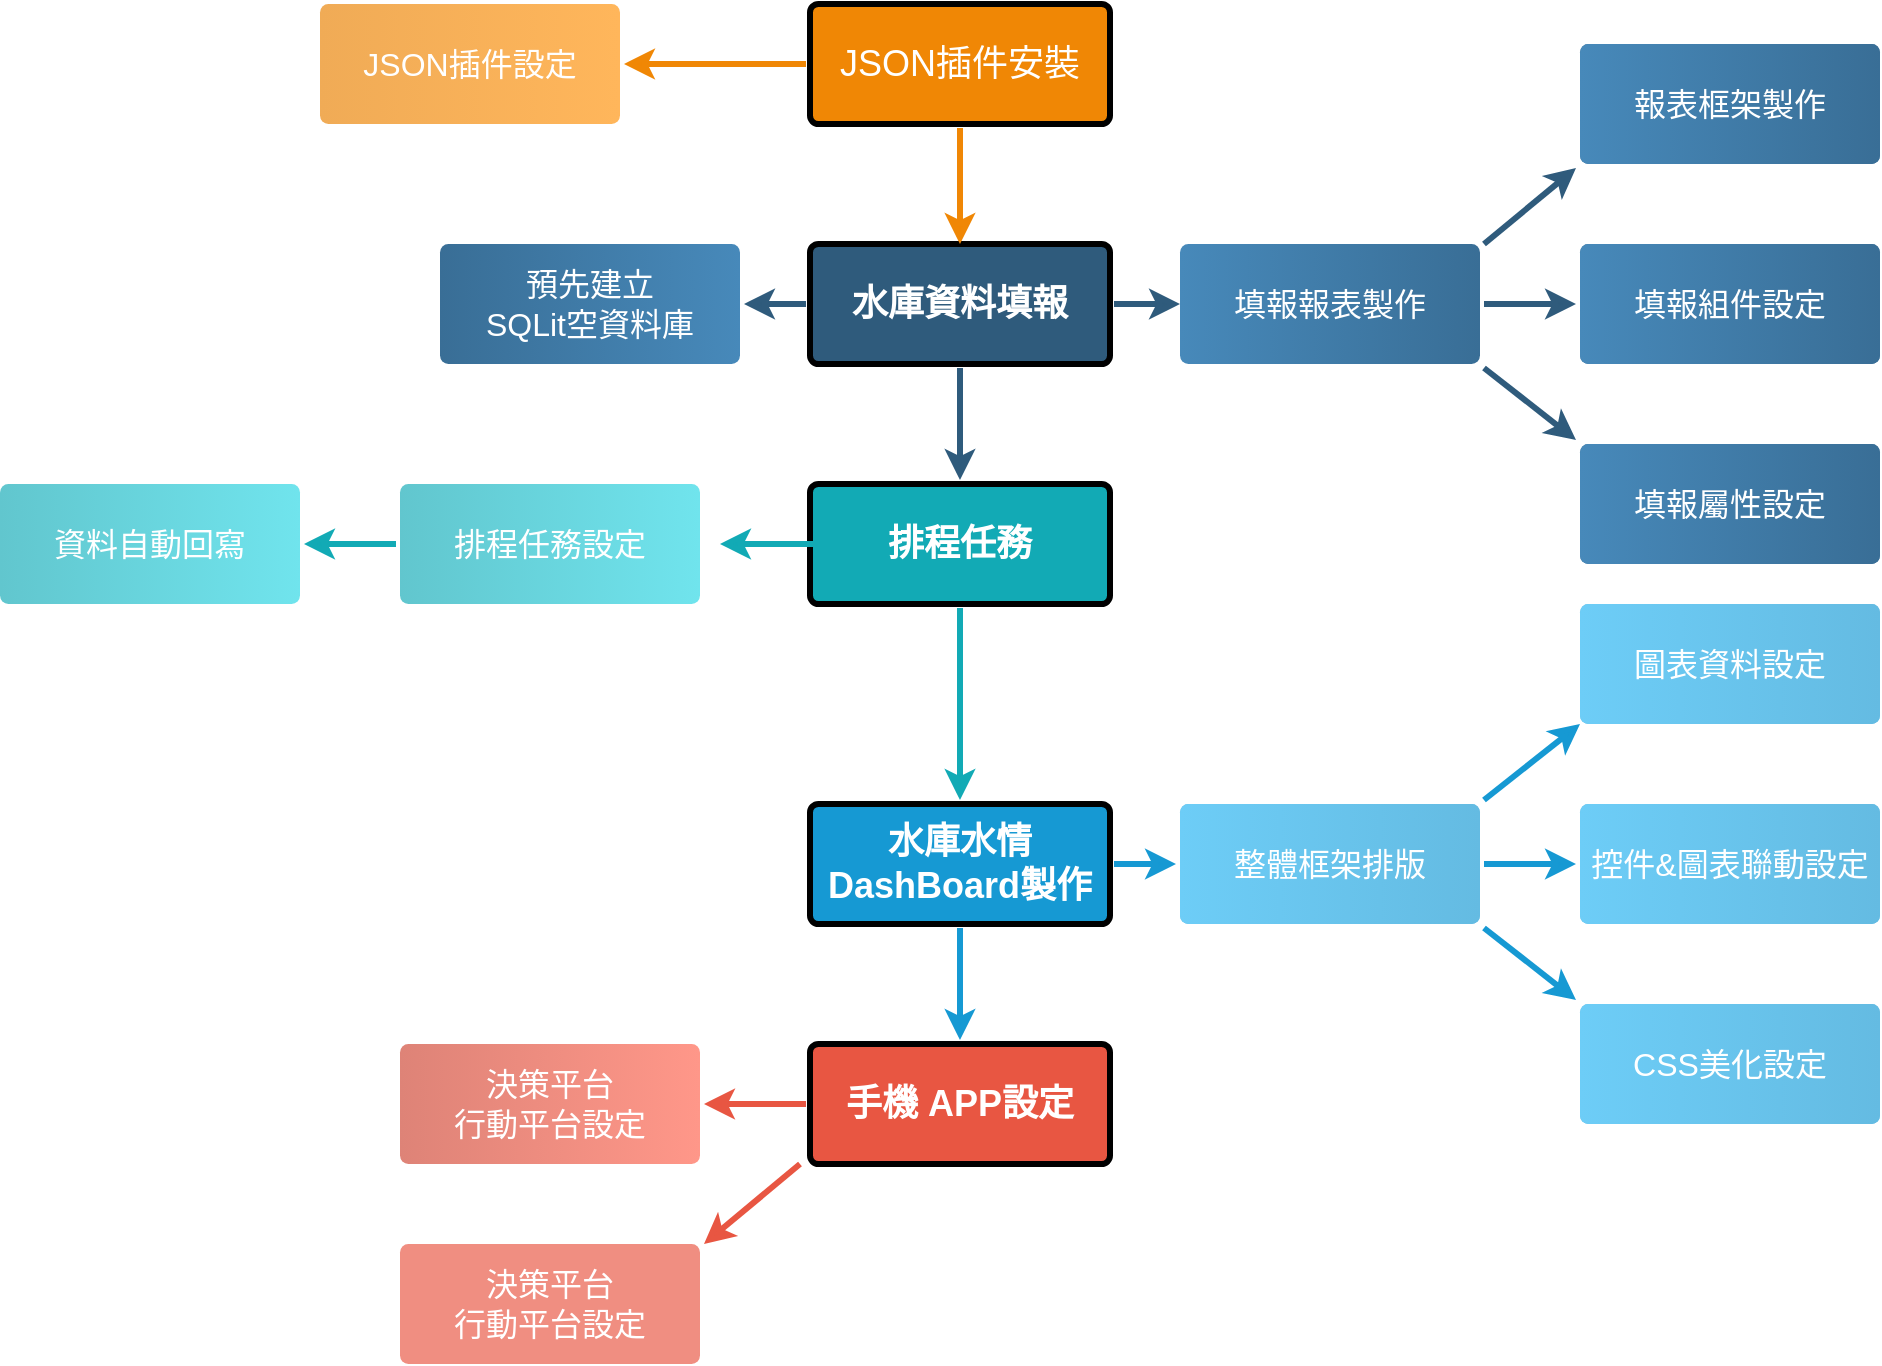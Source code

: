 <mxfile version="14.6.7" type="device"><diagram id="6a731a19-8d31-9384-78a2-239565b7b9f0" name="Page-1"><mxGraphModel dx="1102" dy="614" grid="1" gridSize="10" guides="1" tooltips="1" connect="1" arrows="1" fold="1" page="1" pageScale="1" pageWidth="1169" pageHeight="827" background="#ffffff" math="0" shadow="0"><root><mxCell id="0"/><mxCell id="1" parent="0"/><mxCell id="1745" value="" style="edgeStyle=none;rounded=0;jumpStyle=none;html=1;shadow=0;labelBackgroundColor=none;startArrow=none;startFill=0;endArrow=classic;endFill=1;jettySize=auto;orthogonalLoop=1;strokeColor=#2F5B7C;strokeWidth=3;fontFamily=Helvetica;fontSize=16;fontColor=#23445D;spacing=5;entryX=0.5;entryY=0;entryDx=0;entryDy=0;" parent="1" source="1764" target="1749" edge="1"><mxGeometry relative="1" as="geometry"><mxPoint x="760" y="220" as="sourcePoint"/></mxGeometry></mxCell><mxCell id="1747" value="" style="edgeStyle=none;rounded=0;jumpStyle=none;html=1;shadow=0;labelBackgroundColor=none;startArrow=none;startFill=0;endArrow=classic;endFill=1;jettySize=auto;orthogonalLoop=1;strokeWidth=3;fontFamily=Helvetica;fontSize=16;fontColor=#23445D;spacing=5;entryX=0.5;entryY=0;entryDx=0;entryDy=0;strokeColor=#12AAB5;" parent="1" source="1749" target="1760" edge="1"><mxGeometry relative="1" as="geometry"><mxPoint x="570" y="400" as="targetPoint"/></mxGeometry></mxCell><mxCell id="1749" value="排程任務" style="rounded=1;whiteSpace=wrap;html=1;shadow=0;labelBackgroundColor=none;strokeWidth=3;fontFamily=Helvetica;fontSize=18;fontColor=#FFFFFF;align=center;fontStyle=1;spacing=5;arcSize=7;perimeterSpacing=2;fillColor=#12AAB5;" parent="1" vertex="1"><mxGeometry x="495" y="280" width="150" height="60" as="geometry"/></mxCell><mxCell id="1750" value="" style="edgeStyle=none;rounded=1;jumpStyle=none;html=1;shadow=0;labelBackgroundColor=none;startArrow=none;startFill=0;jettySize=auto;orthogonalLoop=1;strokeWidth=3;fontFamily=Helvetica;fontSize=14;fontColor=#FFFFFF;spacing=5;fontStyle=1;fillColor=#b0e3e6;exitX=0.5;exitY=1;exitDx=0;exitDy=0;entryX=0.5;entryY=0;entryDx=0;entryDy=0;strokeColor=#1699D3;" parent="1" source="1760" target="1753" edge="1"><mxGeometry relative="1" as="geometry"><mxPoint x="570" y="520" as="sourcePoint"/><Array as="points"/></mxGeometry></mxCell><mxCell id="1752" value="" style="edgeStyle=none;rounded=1;jumpStyle=none;html=1;shadow=0;labelBackgroundColor=none;startArrow=none;startFill=0;jettySize=auto;orthogonalLoop=1;strokeColor=#E85642;strokeWidth=3;fontFamily=Helvetica;fontSize=14;fontColor=#FFFFFF;spacing=5;fontStyle=1;fillColor=#b0e3e6;entryX=1;entryY=0.5;entryDx=0;entryDy=0;exitX=0;exitY=0.5;exitDx=0;exitDy=0;" parent="1" source="1753" target="1754" edge="1"><mxGeometry relative="1" as="geometry"><mxPoint x="490" y="558" as="sourcePoint"/><mxPoint x="440" y="522" as="targetPoint"/></mxGeometry></mxCell><mxCell id="1753" value="手機 APP設定" style="rounded=1;whiteSpace=wrap;html=1;shadow=0;labelBackgroundColor=none;strokeWidth=3;fillColor=#e85642;fontFamily=Helvetica;fontSize=18;fontColor=#FFFFFF;align=center;spacing=5;fontStyle=1;arcSize=7;perimeterSpacing=2;" parent="1" vertex="1"><mxGeometry x="495" y="560" width="150" height="60" as="geometry"/></mxCell><mxCell id="1754" value="決策平台&lt;br&gt;行動平台設定" style="rounded=1;whiteSpace=wrap;html=1;shadow=0;labelBackgroundColor=none;strokeColor=none;strokeWidth=3;fontFamily=Helvetica;fontSize=16;fontColor=#FFFFFF;align=center;spacing=5;fontStyle=0;arcSize=7;perimeterSpacing=2;fillColor=#FF9789;gradientDirection=west;gradientColor=#DE8377;" parent="1" vertex="1"><mxGeometry x="290" y="560" width="150" height="60" as="geometry"/></mxCell><mxCell id="1759" value="" style="edgeStyle=none;rounded=0;jumpStyle=none;html=1;shadow=0;labelBackgroundColor=none;startArrow=none;startFill=0;endArrow=classic;endFill=1;jettySize=auto;orthogonalLoop=1;strokeColor=#1699D3;strokeWidth=3;fontFamily=Helvetica;fontSize=14;fontColor=#FFFFFF;spacing=5;" parent="1" source="1760" target="1761" edge="1"><mxGeometry relative="1" as="geometry"/></mxCell><mxCell id="1760" value="水庫水情DashBoard製作" style="rounded=1;whiteSpace=wrap;html=1;shadow=0;labelBackgroundColor=none;strokeWidth=3;fontFamily=Helvetica;fontSize=18;fontColor=#FFFFFF;align=center;spacing=5;fontStyle=1;arcSize=7;perimeterSpacing=2;fillColor=#1699D3;" parent="1" vertex="1"><mxGeometry x="495" y="440" width="150" height="60" as="geometry"/></mxCell><mxCell id="1761" value="整體框架排版" style="rounded=1;whiteSpace=wrap;html=1;shadow=0;labelBackgroundColor=none;strokeColor=none;strokeWidth=3;fillColor=#64bbe2;fontFamily=Helvetica;fontSize=14;fontColor=#FFFFFF;align=center;spacing=5;arcSize=7;perimeterSpacing=2;" parent="1" vertex="1"><mxGeometry x="680" y="440" width="150" height="60" as="geometry"/></mxCell><mxCell id="1764" value="水庫資料填報" style="rounded=1;whiteSpace=wrap;html=1;shadow=0;labelBackgroundColor=none;strokeWidth=3;fontFamily=Helvetica;fontSize=18;fontColor=#FFFFFF;align=center;spacing=5;fontStyle=1;arcSize=7;perimeterSpacing=2;fillColor=#2F5B7C;" parent="1" vertex="1"><mxGeometry x="495" y="160" width="150" height="60" as="geometry"/></mxCell><mxCell id="1766" value="" style="edgeStyle=none;rounded=0;jumpStyle=none;html=1;shadow=0;labelBackgroundColor=none;startArrow=none;startFill=0;endArrow=classic;endFill=1;jettySize=auto;orthogonalLoop=1;strokeColor=#F08705;strokeWidth=3;fontFamily=Helvetica;fontSize=14;fontColor=#FFFFFF;spacing=5;exitX=0;exitY=0.5;exitDx=0;exitDy=0;entryX=1;entryY=0.5;entryDx=0;entryDy=0;" parent="1" source="1767" target="9iynGiTtoXiNquHqY1pg-1779" edge="1"><mxGeometry relative="1" as="geometry"><mxPoint x="400" y="81" as="targetPoint"/></mxGeometry></mxCell><mxCell id="1767" value="JSON插件安裝" style="rounded=1;whiteSpace=wrap;html=1;shadow=0;labelBackgroundColor=none;strokeWidth=3;fontFamily=Helvetica;fontSize=18;fontColor=#FFFFFF;align=center;spacing=5;arcSize=7;perimeterSpacing=2;fillColor=#F08705;" parent="1" vertex="1"><mxGeometry x="495" y="40" width="150" height="60" as="geometry"/></mxCell><mxCell id="1768" value="" style="edgeStyle=none;rounded=0;jumpStyle=none;html=1;shadow=0;labelBackgroundColor=none;startArrow=none;startFill=0;endArrow=classic;endFill=1;jettySize=auto;orthogonalLoop=1;strokeColor=#F08705;strokeWidth=3;fontFamily=Helvetica;fontSize=14;fontColor=#FFFFFF;spacing=5;" parent="1" source="1767" edge="1"><mxGeometry relative="1" as="geometry"><mxPoint x="580" y="110" as="sourcePoint"/><mxPoint x="570" y="160" as="targetPoint"/><Array as="points"/></mxGeometry></mxCell><mxCell id="1776" value="排程任務設定" style="rounded=1;whiteSpace=wrap;html=1;shadow=0;labelBackgroundColor=none;strokeColor=none;strokeWidth=3;fontFamily=Helvetica;fontSize=16;fontColor=#FFFFFF;align=center;spacing=5;fontStyle=0;arcSize=7;perimeterSpacing=2;gradientDirection=west;gradientColor=#61C6CE;fillColor=#70E4ED;" parent="1" vertex="1"><mxGeometry x="290" y="280" width="150" height="60" as="geometry"/></mxCell><mxCell id="1777" value="" style="edgeStyle=none;rounded=1;jumpStyle=none;html=1;shadow=0;labelBackgroundColor=none;startArrow=none;startFill=0;jettySize=auto;orthogonalLoop=1;strokeColor=#12AAB5;strokeWidth=3;fontFamily=Helvetica;fontSize=14;fontColor=#FFFFFF;spacing=5;fontStyle=1;fillColor=#b0e3e6;exitX=0.045;exitY=0.5;exitDx=0;exitDy=0;exitPerimeter=0;" parent="1" source="1749" edge="1"><mxGeometry relative="1" as="geometry"><mxPoint x="490" y="310" as="sourcePoint"/><mxPoint x="450" y="310" as="targetPoint"/><Array as="points"/></mxGeometry></mxCell><mxCell id="1778" value="填報報表製作" style="rounded=1;whiteSpace=wrap;html=1;shadow=0;labelBackgroundColor=none;strokeColor=none;strokeWidth=3;fontFamily=Helvetica;fontSize=16;fontColor=#FFFFFF;align=center;spacing=5;fontStyle=0;arcSize=7;perimeterSpacing=2;gradientDirection=east;gradientColor=#396E96;fillColor=#4789BA;" parent="1" vertex="1"><mxGeometry x="680" y="160" width="150" height="60" as="geometry"/></mxCell><mxCell id="1779" value="" style="edgeStyle=none;rounded=1;jumpStyle=none;html=1;shadow=0;labelBackgroundColor=none;startArrow=none;startFill=0;jettySize=auto;orthogonalLoop=1;strokeWidth=3;fontFamily=Helvetica;fontSize=14;fontColor=#FFFFFF;spacing=5;fontStyle=1;fillColor=#b0e3e6;exitX=1;exitY=0.5;exitDx=0;exitDy=0;strokeColor=#2F5B7C;" parent="1" source="1764" edge="1"><mxGeometry relative="1" as="geometry"><mxPoint x="888.156" y="383.5" as="sourcePoint"/><mxPoint x="680" y="190" as="targetPoint"/><Array as="points"/></mxGeometry></mxCell><mxCell id="9iynGiTtoXiNquHqY1pg-1779" value="JSON插件設定" style="rounded=1;whiteSpace=wrap;html=1;shadow=0;labelBackgroundColor=none;strokeColor=none;strokeWidth=3;fontFamily=Helvetica;fontSize=16;fontColor=#FFFFFF;align=center;spacing=5;arcSize=7;perimeterSpacing=2;fillColor=#F0AB56;gradientColor=#FFB65B;gradientDirection=east;" vertex="1" parent="1"><mxGeometry x="250" y="40" width="150" height="60" as="geometry"/></mxCell><mxCell id="9iynGiTtoXiNquHqY1pg-1782" value="報表框架製作" style="rounded=1;whiteSpace=wrap;html=1;shadow=0;labelBackgroundColor=none;strokeColor=none;strokeWidth=3;fontFamily=Helvetica;fontSize=14;fontColor=#FFFFFF;align=center;spacing=5;fontStyle=0;arcSize=7;perimeterSpacing=2;fillColor=#396E96;gradientDirection=east;gradientColor=#396E96;" vertex="1" parent="1"><mxGeometry x="880" y="60" width="150" height="60" as="geometry"/></mxCell><mxCell id="9iynGiTtoXiNquHqY1pg-1784" value="" style="edgeStyle=none;rounded=1;jumpStyle=none;html=1;shadow=0;labelBackgroundColor=none;startArrow=none;startFill=0;jettySize=auto;orthogonalLoop=1;strokeWidth=3;fontFamily=Helvetica;fontSize=14;fontColor=#FFFFFF;spacing=5;fontStyle=1;fillColor=#b0e3e6;strokeColor=#2F5B7C;entryX=0;entryY=1;entryDx=0;entryDy=0;" edge="1" parent="1" target="9iynGiTtoXiNquHqY1pg-1782"><mxGeometry relative="1" as="geometry"><mxPoint x="832" y="160" as="sourcePoint"/><mxPoint x="690" y="200" as="targetPoint"/><Array as="points"/></mxGeometry></mxCell><mxCell id="9iynGiTtoXiNquHqY1pg-1789" value="資料自動回寫" style="rounded=1;whiteSpace=wrap;html=1;shadow=0;labelBackgroundColor=none;strokeColor=none;strokeWidth=3;fontFamily=Helvetica;fontSize=16;fontColor=#FFFFFF;align=center;spacing=5;fontStyle=0;arcSize=7;perimeterSpacing=2;gradientColor=#61C6CE;fillColor=#70E4ED;gradientDirection=west;" vertex="1" parent="1"><mxGeometry x="90" y="280" width="150" height="60" as="geometry"/></mxCell><mxCell id="9iynGiTtoXiNquHqY1pg-1790" value="" style="edgeStyle=none;rounded=1;jumpStyle=none;html=1;shadow=0;labelBackgroundColor=none;startArrow=none;startFill=0;jettySize=auto;orthogonalLoop=1;strokeColor=#12AAB5;strokeWidth=3;fontFamily=Helvetica;fontSize=14;fontColor=#FFFFFF;spacing=5;fontStyle=1;fillColor=#b0e3e6;exitX=0;exitY=0.5;exitDx=0;exitDy=0;entryX=1;entryY=0.5;entryDx=0;entryDy=0;" edge="1" parent="1" source="1776" target="9iynGiTtoXiNquHqY1pg-1789"><mxGeometry relative="1" as="geometry"><mxPoint x="279.93" y="350" as="sourcePoint"/><mxPoint x="180" y="360" as="targetPoint"/><Array as="points"/></mxGeometry></mxCell><mxCell id="9iynGiTtoXiNquHqY1pg-1792" value="CSS美化設定" style="rounded=1;whiteSpace=wrap;html=1;shadow=0;labelBackgroundColor=none;strokeColor=none;strokeWidth=3;fillColor=#64bbe2;fontFamily=Helvetica;fontSize=14;fontColor=#FFFFFF;align=center;spacing=5;arcSize=7;perimeterSpacing=2;" vertex="1" parent="1"><mxGeometry x="880" y="540" width="150" height="60" as="geometry"/></mxCell><mxCell id="9iynGiTtoXiNquHqY1pg-1793" value="" style="edgeStyle=none;rounded=0;jumpStyle=none;html=1;shadow=0;labelBackgroundColor=none;startArrow=none;startFill=0;endArrow=classic;endFill=1;jettySize=auto;orthogonalLoop=1;strokeColor=#1699D3;strokeWidth=3;fontFamily=Helvetica;fontSize=14;fontColor=#FFFFFF;spacing=5;exitX=1;exitY=0.5;exitDx=0;exitDy=0;entryX=0;entryY=0.5;entryDx=0;entryDy=0;" edge="1" parent="1" source="1761" target="9iynGiTtoXiNquHqY1pg-1795"><mxGeometry relative="1" as="geometry"><mxPoint x="657" y="480" as="sourcePoint"/><mxPoint x="870" y="470" as="targetPoint"/></mxGeometry></mxCell><mxCell id="9iynGiTtoXiNquHqY1pg-1794" value="" style="edgeStyle=none;rounded=0;jumpStyle=none;html=1;shadow=0;labelBackgroundColor=none;startArrow=none;startFill=0;endArrow=classic;endFill=1;jettySize=auto;orthogonalLoop=1;strokeColor=#1699D3;strokeWidth=3;fontFamily=Helvetica;fontSize=14;fontColor=#FFFFFF;spacing=5;exitX=1;exitY=1;exitDx=0;exitDy=0;entryX=0;entryY=0;entryDx=0;entryDy=0;" edge="1" parent="1" source="1761" target="9iynGiTtoXiNquHqY1pg-1792"><mxGeometry relative="1" as="geometry"><mxPoint x="842" y="480" as="sourcePoint"/><mxPoint x="880" y="480" as="targetPoint"/></mxGeometry></mxCell><mxCell id="9iynGiTtoXiNquHqY1pg-1795" value="控件&amp;amp;圖表聯動設定" style="rounded=1;whiteSpace=wrap;html=1;shadow=0;labelBackgroundColor=none;strokeColor=none;strokeWidth=3;fillColor=#64bbe2;fontFamily=Helvetica;fontSize=14;fontColor=#FFFFFF;align=center;spacing=5;arcSize=7;perimeterSpacing=2;" vertex="1" parent="1"><mxGeometry x="880" y="440" width="150" height="60" as="geometry"/></mxCell><mxCell id="9iynGiTtoXiNquHqY1pg-1796" value="圖表資料設定" style="rounded=1;whiteSpace=wrap;html=1;shadow=0;labelBackgroundColor=none;strokeColor=none;strokeWidth=3;fillColor=#64bbe2;fontFamily=Helvetica;fontSize=14;fontColor=#FFFFFF;align=center;spacing=5;arcSize=7;perimeterSpacing=2;" vertex="1" parent="1"><mxGeometry x="880" y="340" width="150" height="60" as="geometry"/></mxCell><mxCell id="9iynGiTtoXiNquHqY1pg-1797" value="" style="edgeStyle=none;rounded=0;jumpStyle=none;html=1;shadow=0;labelBackgroundColor=none;startArrow=none;startFill=0;endArrow=classic;endFill=1;jettySize=auto;orthogonalLoop=1;strokeColor=#1699D3;strokeWidth=3;fontFamily=Helvetica;fontSize=14;fontColor=#FFFFFF;spacing=5;exitX=1;exitY=0;exitDx=0;exitDy=0;" edge="1" parent="1" source="1761"><mxGeometry relative="1" as="geometry"><mxPoint x="820" y="380" as="sourcePoint"/><mxPoint x="880" y="400" as="targetPoint"/></mxGeometry></mxCell><mxCell id="9iynGiTtoXiNquHqY1pg-1800" value="填報屬性設定" style="rounded=1;whiteSpace=wrap;html=1;shadow=0;labelBackgroundColor=none;strokeColor=none;strokeWidth=3;fontFamily=Helvetica;fontSize=14;fontColor=#FFFFFF;align=center;spacing=5;fontStyle=0;arcSize=7;perimeterSpacing=2;fillColor=#396E96;gradientDirection=east;gradientColor=#396E96;" vertex="1" parent="1"><mxGeometry x="880" y="260" width="150" height="60" as="geometry"/></mxCell><mxCell id="9iynGiTtoXiNquHqY1pg-1801" value="填報組件設定" style="rounded=1;whiteSpace=wrap;html=1;shadow=0;labelBackgroundColor=none;strokeColor=none;strokeWidth=3;fontFamily=Helvetica;fontSize=14;fontColor=#FFFFFF;align=center;spacing=5;fontStyle=0;arcSize=7;perimeterSpacing=2;fillColor=#396E96;gradientDirection=east;gradientColor=#396E96;" vertex="1" parent="1"><mxGeometry x="880" y="160" width="150" height="60" as="geometry"/></mxCell><mxCell id="9iynGiTtoXiNquHqY1pg-1802" value="" style="edgeStyle=none;rounded=1;jumpStyle=none;html=1;shadow=0;labelBackgroundColor=none;startArrow=none;startFill=0;jettySize=auto;orthogonalLoop=1;strokeWidth=3;fontFamily=Helvetica;fontSize=14;fontColor=#FFFFFF;spacing=5;fontStyle=1;fillColor=#b0e3e6;strokeColor=#2F5B7C;entryX=0;entryY=0.5;entryDx=0;entryDy=0;exitX=1;exitY=0.5;exitDx=0;exitDy=0;" edge="1" parent="1" source="1778" target="9iynGiTtoXiNquHqY1pg-1801"><mxGeometry relative="1" as="geometry"><mxPoint x="842" y="170" as="sourcePoint"/><mxPoint x="888" y="132" as="targetPoint"/><Array as="points"/></mxGeometry></mxCell><mxCell id="9iynGiTtoXiNquHqY1pg-1803" value="" style="edgeStyle=none;rounded=1;jumpStyle=none;html=1;shadow=0;labelBackgroundColor=none;startArrow=none;startFill=0;jettySize=auto;orthogonalLoop=1;strokeWidth=3;fontFamily=Helvetica;fontSize=14;fontColor=#FFFFFF;spacing=5;fontStyle=1;fillColor=#b0e3e6;strokeColor=#2F5B7C;entryX=0;entryY=0;entryDx=0;entryDy=0;exitX=1;exitY=1;exitDx=0;exitDy=0;" edge="1" parent="1" source="1778" target="9iynGiTtoXiNquHqY1pg-1800"><mxGeometry relative="1" as="geometry"><mxPoint x="826" y="210" as="sourcePoint"/><mxPoint x="890" y="150" as="targetPoint"/><Array as="points"/></mxGeometry></mxCell><mxCell id="9iynGiTtoXiNquHqY1pg-1804" value="報表框架製作" style="rounded=1;whiteSpace=wrap;html=1;shadow=0;labelBackgroundColor=none;strokeColor=none;strokeWidth=3;fontFamily=Helvetica;fontSize=16;fontColor=#FFFFFF;align=center;spacing=5;fontStyle=0;arcSize=7;perimeterSpacing=2;gradientDirection=east;gradientColor=#396E96;fillColor=#4789BA;" vertex="1" parent="1"><mxGeometry x="880" y="60" width="150" height="60" as="geometry"/></mxCell><mxCell id="9iynGiTtoXiNquHqY1pg-1805" value="填報組件設定" style="rounded=1;whiteSpace=wrap;html=1;shadow=0;labelBackgroundColor=none;strokeColor=none;strokeWidth=3;fontFamily=Helvetica;fontSize=16;fontColor=#FFFFFF;align=center;spacing=5;fontStyle=0;arcSize=7;perimeterSpacing=2;gradientDirection=east;gradientColor=#396E96;fillColor=#4789BA;" vertex="1" parent="1"><mxGeometry x="880" y="160" width="150" height="60" as="geometry"/></mxCell><mxCell id="9iynGiTtoXiNquHqY1pg-1806" value="填報屬性設定" style="rounded=1;whiteSpace=wrap;html=1;shadow=0;labelBackgroundColor=none;strokeColor=none;strokeWidth=3;fontFamily=Helvetica;fontSize=16;fontColor=#FFFFFF;align=center;spacing=5;fontStyle=0;arcSize=7;perimeterSpacing=2;gradientDirection=east;gradientColor=#396E96;fillColor=#4789BA;" vertex="1" parent="1"><mxGeometry x="880" y="260" width="150" height="60" as="geometry"/></mxCell><mxCell id="9iynGiTtoXiNquHqY1pg-1807" value="圖表資料設定" style="rounded=1;whiteSpace=wrap;html=1;shadow=0;labelBackgroundColor=none;strokeColor=none;strokeWidth=3;fontFamily=Helvetica;fontSize=16;fontColor=#FFFFFF;align=center;spacing=5;arcSize=7;perimeterSpacing=2;gradientColor=#64BBE2;fillColor=#6DCDF7;gradientDirection=east;" vertex="1" parent="1"><mxGeometry x="880" y="340" width="150" height="60" as="geometry"/></mxCell><mxCell id="9iynGiTtoXiNquHqY1pg-1808" value="控件&amp;amp;圖表聯動設定" style="rounded=1;whiteSpace=wrap;html=1;shadow=0;labelBackgroundColor=none;strokeColor=none;strokeWidth=3;fontFamily=Helvetica;fontSize=16;fontColor=#FFFFFF;align=center;spacing=5;arcSize=7;perimeterSpacing=2;gradientColor=#64BBE2;gradientDirection=east;fillColor=#6DCDF7;" vertex="1" parent="1"><mxGeometry x="880" y="440" width="150" height="60" as="geometry"/></mxCell><mxCell id="9iynGiTtoXiNquHqY1pg-1809" value="CSS美化設定" style="rounded=1;whiteSpace=wrap;html=1;shadow=0;labelBackgroundColor=none;strokeColor=none;strokeWidth=3;fontFamily=Helvetica;fontSize=16;fontColor=#FFFFFF;align=center;spacing=5;arcSize=7;perimeterSpacing=2;gradientColor=#64BBE2;gradientDirection=east;fillColor=#6DCDF7;" vertex="1" parent="1"><mxGeometry x="880" y="540" width="150" height="60" as="geometry"/></mxCell><mxCell id="9iynGiTtoXiNquHqY1pg-1810" value="整體框架排版" style="rounded=1;whiteSpace=wrap;html=1;shadow=0;labelBackgroundColor=none;strokeColor=none;strokeWidth=3;fontFamily=Helvetica;fontSize=16;fontColor=#FFFFFF;align=center;spacing=5;arcSize=7;perimeterSpacing=2;gradientDirection=east;gradientColor=#64BBE2;fillColor=#6DCDF7;" vertex="1" parent="1"><mxGeometry x="680" y="440" width="150" height="60" as="geometry"/></mxCell><mxCell id="9iynGiTtoXiNquHqY1pg-1811" value="預先建立&lt;br&gt;SQLit空資料庫" style="rounded=1;whiteSpace=wrap;html=1;shadow=0;labelBackgroundColor=none;strokeColor=none;strokeWidth=3;fontFamily=Helvetica;fontSize=16;fontColor=#FFFFFF;align=center;spacing=5;fontStyle=0;arcSize=7;perimeterSpacing=2;gradientDirection=west;gradientColor=#396E96;fillColor=#4789BA;" vertex="1" parent="1"><mxGeometry x="310" y="160" width="150" height="60" as="geometry"/></mxCell><mxCell id="9iynGiTtoXiNquHqY1pg-1812" value="" style="edgeStyle=none;rounded=1;jumpStyle=none;html=1;shadow=0;labelBackgroundColor=none;startArrow=none;startFill=0;jettySize=auto;orthogonalLoop=1;strokeWidth=3;fontFamily=Helvetica;fontSize=14;fontColor=#FFFFFF;spacing=5;fontStyle=1;fillColor=#b0e3e6;exitX=0;exitY=0.5;exitDx=0;exitDy=0;strokeColor=#2F5B7C;" edge="1" parent="1" source="1764" target="9iynGiTtoXiNquHqY1pg-1811"><mxGeometry relative="1" as="geometry"><mxPoint x="657" y="200" as="sourcePoint"/><mxPoint x="690" y="200" as="targetPoint"/><Array as="points"/></mxGeometry></mxCell><mxCell id="9iynGiTtoXiNquHqY1pg-1813" value="決策平台&lt;br&gt;行動平台設定" style="rounded=1;whiteSpace=wrap;html=1;shadow=0;labelBackgroundColor=none;strokeColor=none;strokeWidth=3;fillColor=#f08e81;fontFamily=Helvetica;fontSize=16;fontColor=#FFFFFF;align=center;spacing=5;fontStyle=0;arcSize=7;perimeterSpacing=2;" vertex="1" parent="1"><mxGeometry x="290" y="660" width="150" height="60" as="geometry"/></mxCell><mxCell id="9iynGiTtoXiNquHqY1pg-1814" value="" style="edgeStyle=none;rounded=1;jumpStyle=none;html=1;shadow=0;labelBackgroundColor=none;startArrow=none;startFill=0;jettySize=auto;orthogonalLoop=1;strokeColor=#E85642;strokeWidth=3;fontFamily=Helvetica;fontSize=14;fontColor=#FFFFFF;spacing=5;fontStyle=1;fillColor=#b0e3e6;" edge="1" parent="1"><mxGeometry relative="1" as="geometry"><mxPoint x="490" y="620" as="sourcePoint"/><mxPoint x="442" y="660" as="targetPoint"/></mxGeometry></mxCell></root></mxGraphModel></diagram></mxfile>